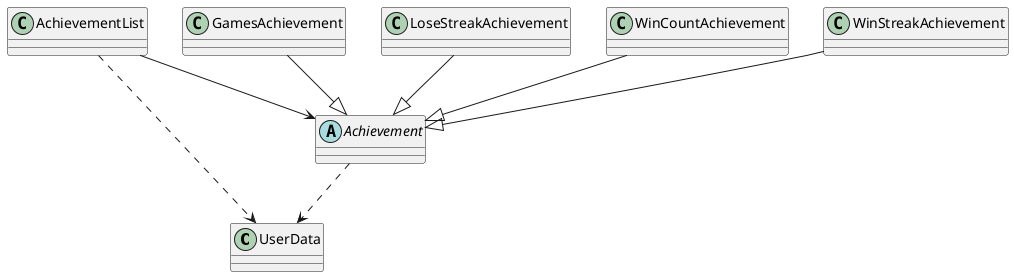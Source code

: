 @startuml

' Core data classes
class UserData
class AchievementList

' Abstract base class
abstract class Achievement

' Subclasses of Achievement
class GamesAchievement
class LoseStreakAchievement
class WinCountAchievement
class WinStreakAchievement

' Inheritance
GamesAchievement --|> Achievement
LoseStreakAchievement --|> Achievement
WinCountAchievement --|> Achievement
WinStreakAchievement --|> Achievement

' Dependencies
AchievementList --> Achievement
AchievementList ..> UserData
Achievement ..> UserData

@enduml
